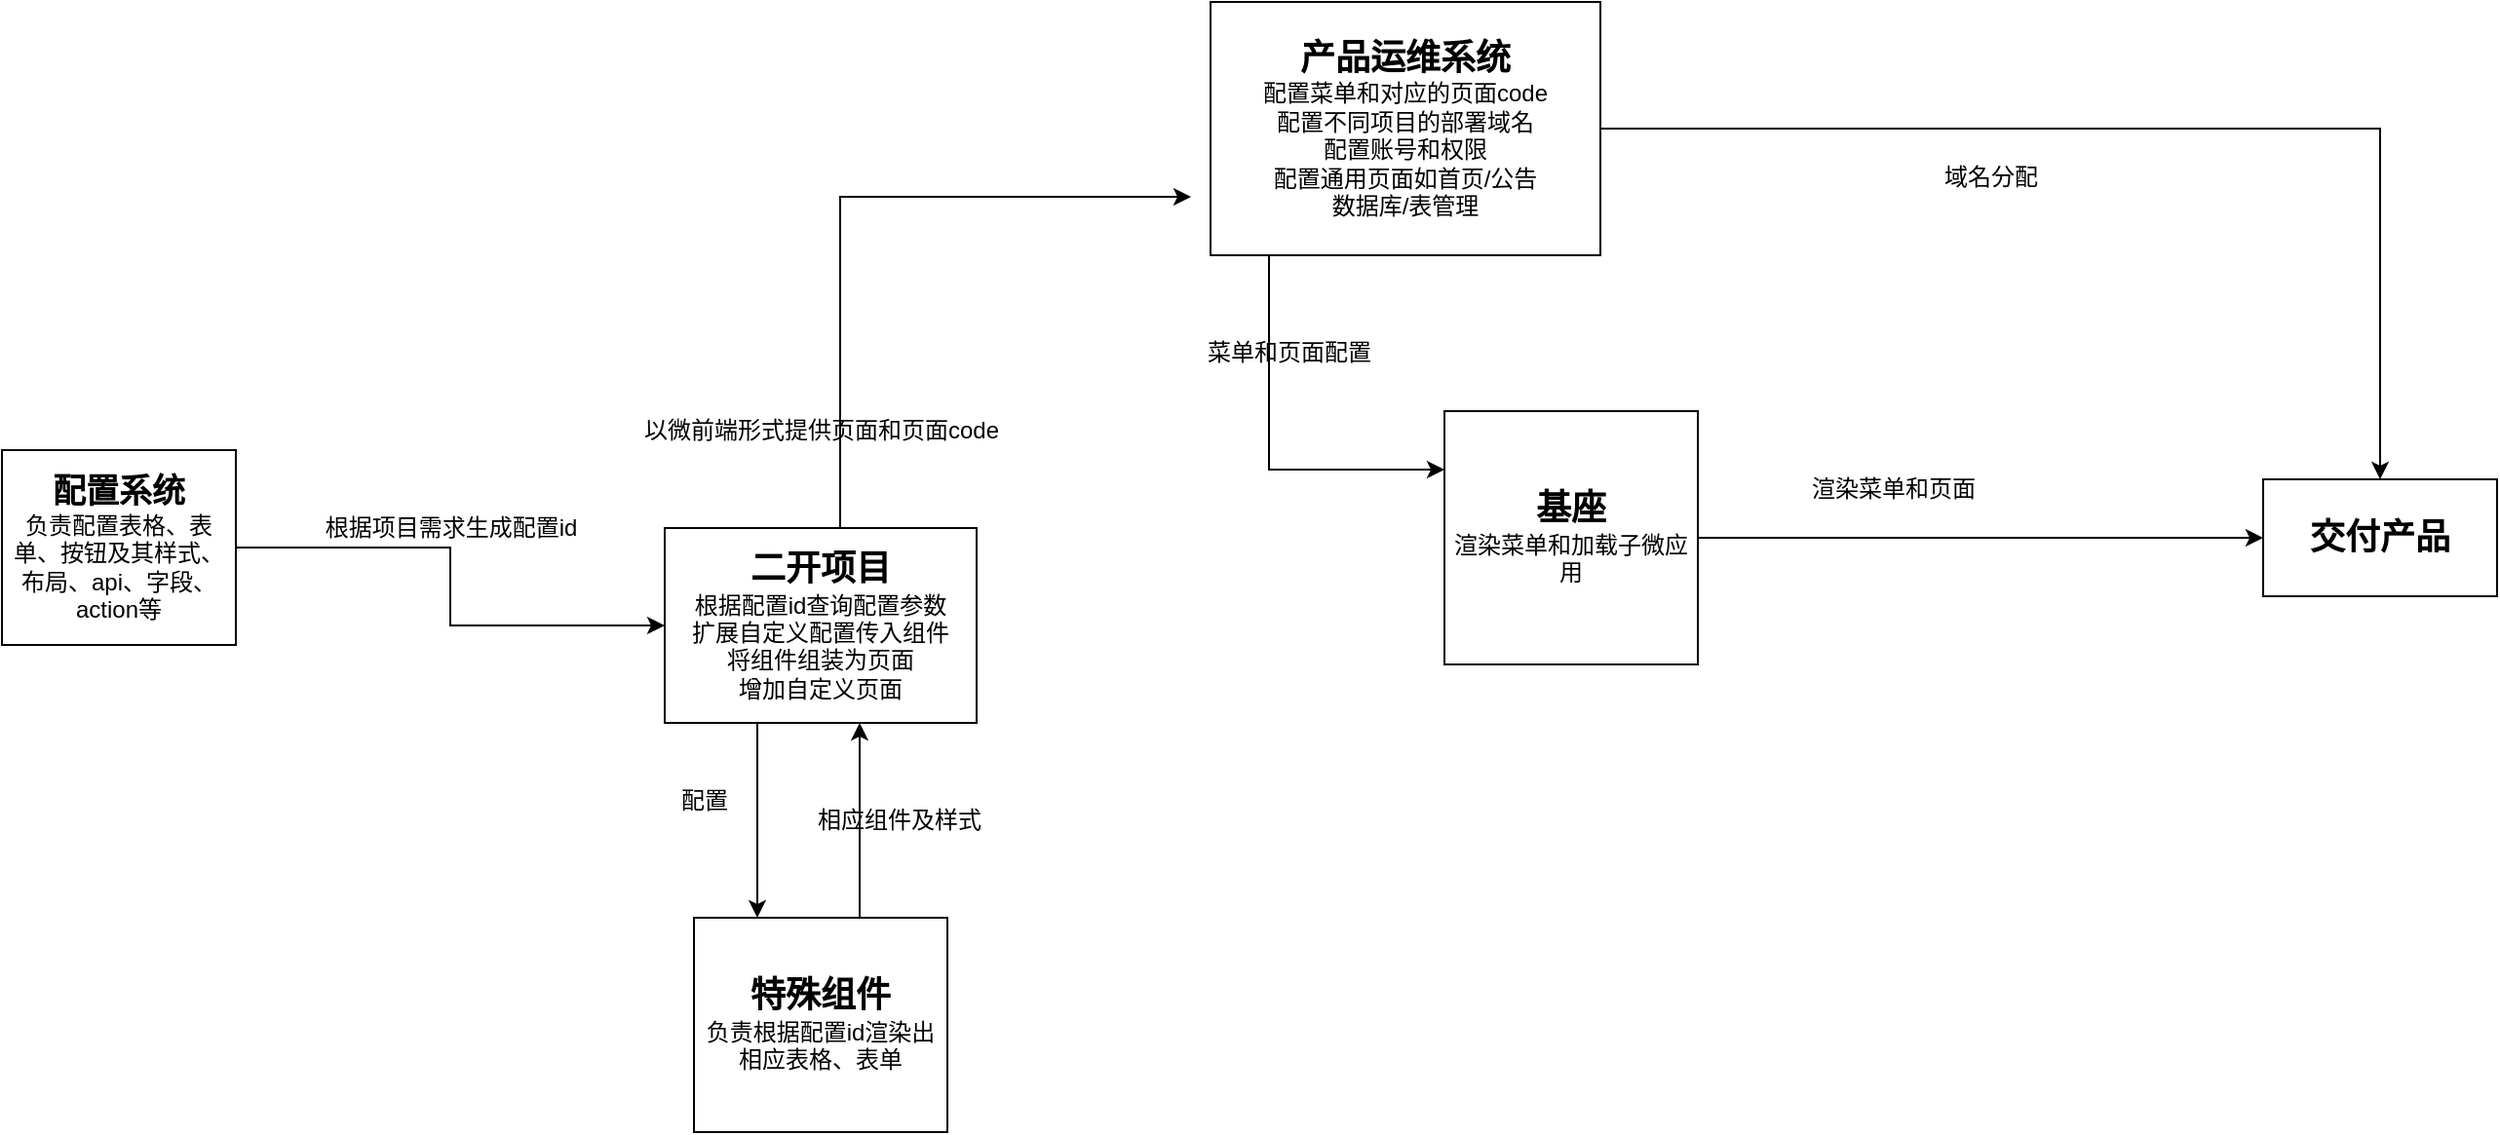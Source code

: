 <mxfile version="15.2.9" type="github">
  <diagram id="V1Rzsxr_dnIFl74jXxDQ" name="Page-1">
    <mxGraphModel dx="1422" dy="794" grid="1" gridSize="10" guides="1" tooltips="1" connect="1" arrows="1" fold="1" page="1" pageScale="1" pageWidth="827" pageHeight="1169" math="0" shadow="0">
      <root>
        <mxCell id="0" />
        <mxCell id="1" parent="0" />
        <mxCell id="Vlj-LioX5GweWTvi4d5e-24" value="" style="edgeStyle=orthogonalEdgeStyle;rounded=0;orthogonalLoop=1;jettySize=auto;html=1;entryX=0;entryY=0.5;entryDx=0;entryDy=0;" edge="1" parent="1" source="Vlj-LioX5GweWTvi4d5e-1" target="Vlj-LioX5GweWTvi4d5e-3">
          <mxGeometry relative="1" as="geometry" />
        </mxCell>
        <mxCell id="Vlj-LioX5GweWTvi4d5e-1" value="&lt;font style=&quot;font-size: 17px&quot;&gt;&lt;b&gt;配置系统&lt;br&gt;&lt;/b&gt;&lt;/font&gt;负责配置表格、表单、按钮及其样式、布局、api、字段、action等" style="rounded=0;whiteSpace=wrap;html=1;" vertex="1" parent="1">
          <mxGeometry x="10" y="360" width="120" height="100" as="geometry" />
        </mxCell>
        <mxCell id="Vlj-LioX5GweWTvi4d5e-30" style="edgeStyle=orthogonalEdgeStyle;rounded=0;orthogonalLoop=1;jettySize=auto;html=1;entryX=0;entryY=0.5;entryDx=0;entryDy=0;" edge="1" parent="1" source="Vlj-LioX5GweWTvi4d5e-2" target="Vlj-LioX5GweWTvi4d5e-5">
          <mxGeometry relative="1" as="geometry" />
        </mxCell>
        <mxCell id="Vlj-LioX5GweWTvi4d5e-2" value="&lt;font style=&quot;font-size: 18px&quot;&gt;&lt;b&gt;基座&lt;br&gt;&lt;/b&gt;&lt;/font&gt;渲染菜单和加载子微应用" style="rounded=0;whiteSpace=wrap;html=1;" vertex="1" parent="1">
          <mxGeometry x="750" y="340" width="130" height="130" as="geometry" />
        </mxCell>
        <mxCell id="Vlj-LioX5GweWTvi4d5e-14" style="edgeStyle=orthogonalEdgeStyle;rounded=0;orthogonalLoop=1;jettySize=auto;html=1;" edge="1" parent="1" source="Vlj-LioX5GweWTvi4d5e-3">
          <mxGeometry relative="1" as="geometry">
            <mxPoint x="620" y="230" as="targetPoint" />
            <Array as="points">
              <mxPoint x="440" y="230" />
            </Array>
          </mxGeometry>
        </mxCell>
        <mxCell id="Vlj-LioX5GweWTvi4d5e-29" style="edgeStyle=orthogonalEdgeStyle;rounded=0;orthogonalLoop=1;jettySize=auto;html=1;entryX=0.25;entryY=0;entryDx=0;entryDy=0;" edge="1" parent="1" source="Vlj-LioX5GweWTvi4d5e-3" target="Vlj-LioX5GweWTvi4d5e-6">
          <mxGeometry relative="1" as="geometry">
            <Array as="points">
              <mxPoint x="398" y="550" />
            </Array>
          </mxGeometry>
        </mxCell>
        <mxCell id="Vlj-LioX5GweWTvi4d5e-3" value="&lt;font style=&quot;font-size: 18px&quot;&gt;&lt;b&gt;二开项目&lt;/b&gt;&lt;/font&gt;&lt;br&gt;根据配置id查询配置参数&lt;br&gt;扩展自定义配置传入组件&lt;br&gt;将组件组装为页面&lt;br&gt;增加自定义页面" style="rounded=0;whiteSpace=wrap;html=1;" vertex="1" parent="1">
          <mxGeometry x="350" y="400" width="160" height="100" as="geometry" />
        </mxCell>
        <mxCell id="Vlj-LioX5GweWTvi4d5e-5" value="&lt;b&gt;&lt;font style=&quot;font-size: 18px&quot;&gt;交付产品&lt;/font&gt;&lt;/b&gt;" style="rounded=0;whiteSpace=wrap;html=1;" vertex="1" parent="1">
          <mxGeometry x="1170" y="375" width="120" height="60" as="geometry" />
        </mxCell>
        <mxCell id="Vlj-LioX5GweWTvi4d5e-7" style="edgeStyle=orthogonalEdgeStyle;rounded=0;orthogonalLoop=1;jettySize=auto;html=1;" edge="1" parent="1" source="Vlj-LioX5GweWTvi4d5e-6" target="Vlj-LioX5GweWTvi4d5e-3">
          <mxGeometry relative="1" as="geometry">
            <Array as="points">
              <mxPoint x="450" y="570" />
              <mxPoint x="450" y="570" />
            </Array>
          </mxGeometry>
        </mxCell>
        <mxCell id="Vlj-LioX5GweWTvi4d5e-6" value="&lt;font&gt;&lt;b&gt;&lt;font style=&quot;font-size: 18px&quot;&gt;特殊组件&lt;/font&gt;&lt;/b&gt;&lt;br&gt;负责根据配置id渲染出相应表格、表单&lt;br&gt;&lt;/font&gt;" style="rounded=0;whiteSpace=wrap;html=1;" vertex="1" parent="1">
          <mxGeometry x="365" y="600" width="130" height="110" as="geometry" />
        </mxCell>
        <mxCell id="Vlj-LioX5GweWTvi4d5e-9" value="根据项目需求生成配置id" style="text;html=1;align=center;verticalAlign=middle;resizable=0;points=[];autosize=1;strokeColor=none;fillColor=none;" vertex="1" parent="1">
          <mxGeometry x="170" y="390" width="140" height="20" as="geometry" />
        </mxCell>
        <mxCell id="Vlj-LioX5GweWTvi4d5e-10" value="相应组件及样式" style="text;html=1;align=center;verticalAlign=middle;resizable=0;points=[];autosize=1;strokeColor=none;fillColor=none;" vertex="1" parent="1">
          <mxGeometry x="420" y="540" width="100" height="20" as="geometry" />
        </mxCell>
        <mxCell id="Vlj-LioX5GweWTvi4d5e-18" style="edgeStyle=orthogonalEdgeStyle;rounded=0;orthogonalLoop=1;jettySize=auto;html=1;" edge="1" parent="1" source="Vlj-LioX5GweWTvi4d5e-11" target="Vlj-LioX5GweWTvi4d5e-2">
          <mxGeometry relative="1" as="geometry">
            <Array as="points">
              <mxPoint x="660" y="370" />
            </Array>
          </mxGeometry>
        </mxCell>
        <mxCell id="Vlj-LioX5GweWTvi4d5e-33" style="edgeStyle=orthogonalEdgeStyle;rounded=0;orthogonalLoop=1;jettySize=auto;html=1;" edge="1" parent="1" source="Vlj-LioX5GweWTvi4d5e-11" target="Vlj-LioX5GweWTvi4d5e-5">
          <mxGeometry relative="1" as="geometry" />
        </mxCell>
        <mxCell id="Vlj-LioX5GweWTvi4d5e-11" value="&lt;font style=&quot;font-size: 18px&quot;&gt;&lt;b&gt;产品运维系统&lt;br&gt;&lt;/b&gt;&lt;/font&gt;配置菜单和对应的页面code&lt;br&gt;配置不同项目的部署域名&lt;br&gt;配置账号和权限&lt;br&gt;配置通用页面如首页/公告&lt;br&gt;数据库/表管理" style="rounded=0;whiteSpace=wrap;html=1;" vertex="1" parent="1">
          <mxGeometry x="630" y="130" width="200" height="130" as="geometry" />
        </mxCell>
        <mxCell id="Vlj-LioX5GweWTvi4d5e-13" value="菜单和页面配置" style="text;html=1;align=center;verticalAlign=middle;resizable=0;points=[];autosize=1;strokeColor=none;fillColor=none;" vertex="1" parent="1">
          <mxGeometry x="620" y="300" width="100" height="20" as="geometry" />
        </mxCell>
        <mxCell id="Vlj-LioX5GweWTvi4d5e-15" value="以微前端形式提供页面和页面code" style="text;html=1;align=center;verticalAlign=middle;resizable=0;points=[];autosize=1;strokeColor=none;fillColor=none;" vertex="1" parent="1">
          <mxGeometry x="330" y="340" width="200" height="20" as="geometry" />
        </mxCell>
        <mxCell id="Vlj-LioX5GweWTvi4d5e-20" value="域名分配" style="text;html=1;align=center;verticalAlign=middle;resizable=0;points=[];autosize=1;strokeColor=none;fillColor=none;" vertex="1" parent="1">
          <mxGeometry x="1000" y="210" width="60" height="20" as="geometry" />
        </mxCell>
        <mxCell id="Vlj-LioX5GweWTvi4d5e-23" value="渲染菜单和页面" style="text;html=1;align=center;verticalAlign=middle;resizable=0;points=[];autosize=1;strokeColor=none;fillColor=none;" vertex="1" parent="1">
          <mxGeometry x="930" y="370" width="100" height="20" as="geometry" />
        </mxCell>
        <mxCell id="Vlj-LioX5GweWTvi4d5e-27" value="配置" style="text;html=1;align=center;verticalAlign=middle;resizable=0;points=[];autosize=1;strokeColor=none;fillColor=none;" vertex="1" parent="1">
          <mxGeometry x="350" y="530" width="40" height="20" as="geometry" />
        </mxCell>
      </root>
    </mxGraphModel>
  </diagram>
</mxfile>
